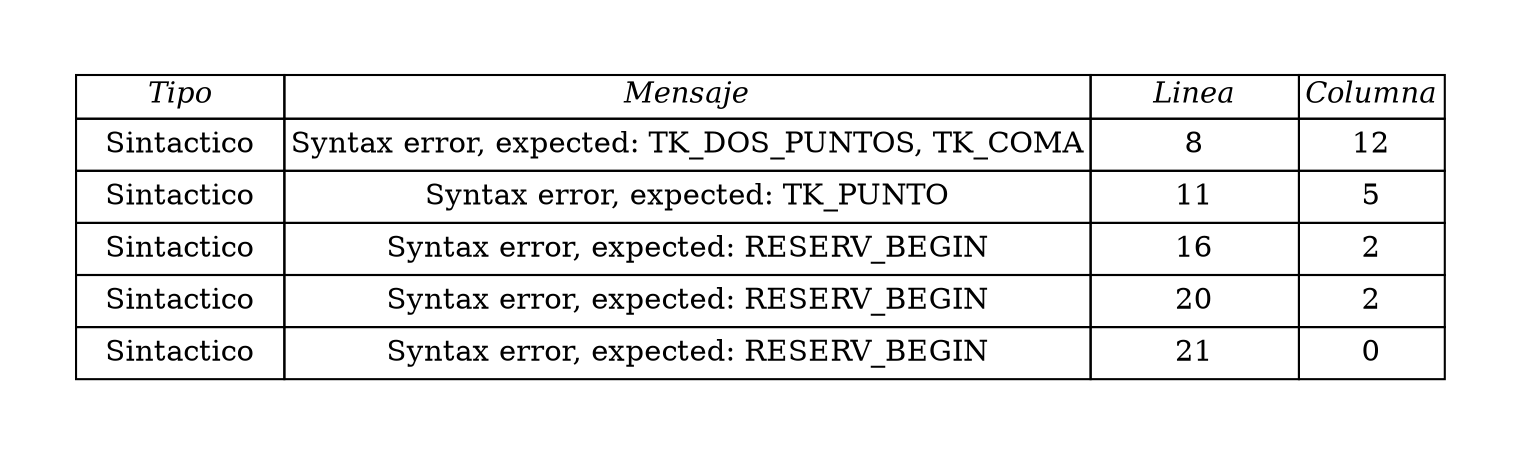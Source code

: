 digraph G{
graph [pad="0.5", nodesep="0.5", ranksep="2"]
node[shape = plain]
rankdir = LR;
Baz [label=<
<table border="0" cellborder="1" cellspacing="0"><tr>
<td width='100'><i>Tipo</i></td>
<td width='100'><i>Mensaje</i></td>
<td width='100'><i>Linea</i></td>
<td><i width='100'>Columna</i></td> </tr>
<tr>
<td height='25'>Sintactico</td>
<td height='25'>Syntax error, expected: TK_DOS_PUNTOS, TK_COMA</td>
<td height='25'>8</td>
<td height='25'>12</td>
</tr><tr>
<td height='25'>Sintactico</td>
<td height='25'>Syntax error, expected: TK_PUNTO</td>
<td height='25'>11</td>
<td height='25'>5</td>
</tr><tr>
<td height='25'>Sintactico</td>
<td height='25'>Syntax error, expected: RESERV_BEGIN</td>
<td height='25'>16</td>
<td height='25'>2</td>
</tr><tr>
<td height='25'>Sintactico</td>
<td height='25'>Syntax error, expected: RESERV_BEGIN</td>
<td height='25'>20</td>
<td height='25'>2</td>
</tr><tr>
<td height='25'>Sintactico</td>
<td height='25'>Syntax error, expected: RESERV_BEGIN</td>
<td height='25'>21</td>
<td height='25'>0</td>
</tr>
</table>>];}